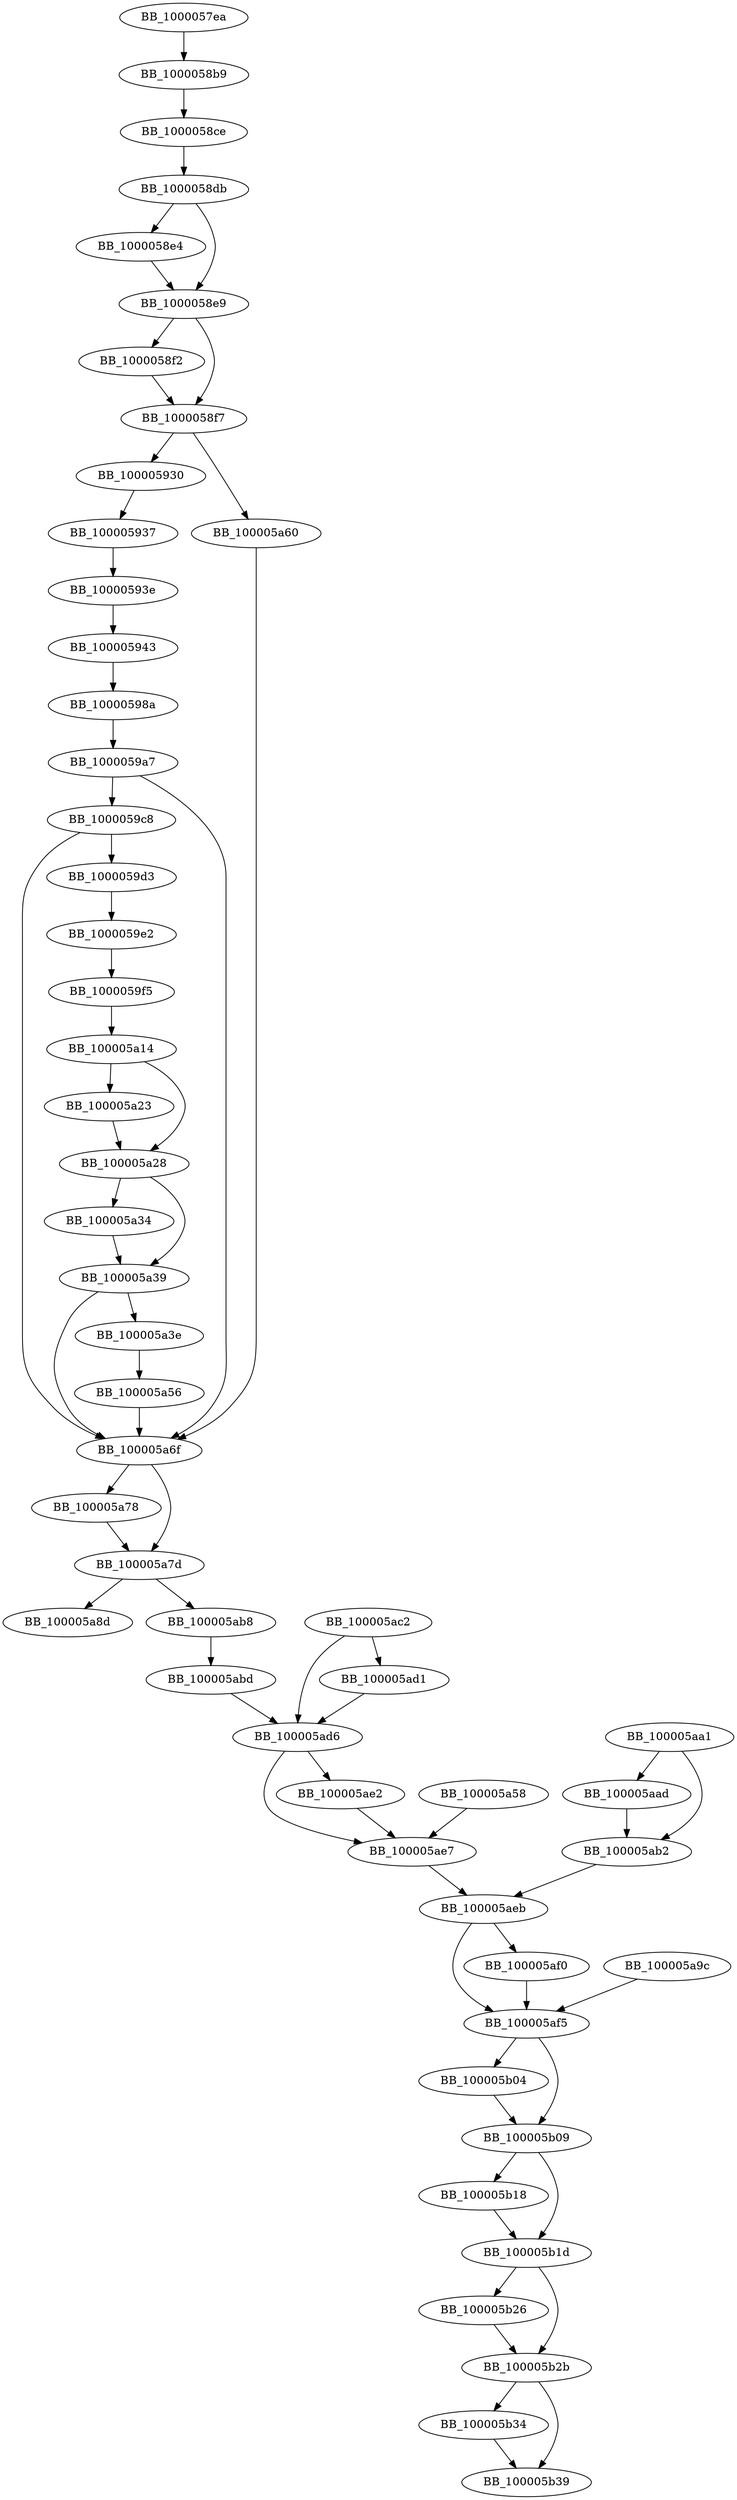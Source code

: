 DiGraph __ZN6PacketC2ESt6vectorIhSaIhEEhhi{
BB_1000057ea->BB_1000058b9
BB_1000058b9->BB_1000058ce
BB_1000058ce->BB_1000058db
BB_1000058db->BB_1000058e4
BB_1000058db->BB_1000058e9
BB_1000058e4->BB_1000058e9
BB_1000058e9->BB_1000058f2
BB_1000058e9->BB_1000058f7
BB_1000058f2->BB_1000058f7
BB_1000058f7->BB_100005930
BB_1000058f7->BB_100005a60
BB_100005930->BB_100005937
BB_100005937->BB_10000593e
BB_10000593e->BB_100005943
BB_100005943->BB_10000598a
BB_10000598a->BB_1000059a7
BB_1000059a7->BB_1000059c8
BB_1000059a7->BB_100005a6f
BB_1000059c8->BB_1000059d3
BB_1000059c8->BB_100005a6f
BB_1000059d3->BB_1000059e2
BB_1000059e2->BB_1000059f5
BB_1000059f5->BB_100005a14
BB_100005a14->BB_100005a23
BB_100005a14->BB_100005a28
BB_100005a23->BB_100005a28
BB_100005a28->BB_100005a34
BB_100005a28->BB_100005a39
BB_100005a34->BB_100005a39
BB_100005a39->BB_100005a3e
BB_100005a39->BB_100005a6f
BB_100005a3e->BB_100005a56
BB_100005a56->BB_100005a6f
BB_100005a58->BB_100005ae7
BB_100005a60->BB_100005a6f
BB_100005a6f->BB_100005a78
BB_100005a6f->BB_100005a7d
BB_100005a78->BB_100005a7d
BB_100005a7d->BB_100005a8d
BB_100005a7d->BB_100005ab8
BB_100005a9c->BB_100005af5
BB_100005aa1->BB_100005aad
BB_100005aa1->BB_100005ab2
BB_100005aad->BB_100005ab2
BB_100005ab2->BB_100005aeb
BB_100005ab8->BB_100005abd
BB_100005abd->BB_100005ad6
BB_100005ac2->BB_100005ad1
BB_100005ac2->BB_100005ad6
BB_100005ad1->BB_100005ad6
BB_100005ad6->BB_100005ae2
BB_100005ad6->BB_100005ae7
BB_100005ae2->BB_100005ae7
BB_100005ae7->BB_100005aeb
BB_100005aeb->BB_100005af0
BB_100005aeb->BB_100005af5
BB_100005af0->BB_100005af5
BB_100005af5->BB_100005b04
BB_100005af5->BB_100005b09
BB_100005b04->BB_100005b09
BB_100005b09->BB_100005b18
BB_100005b09->BB_100005b1d
BB_100005b18->BB_100005b1d
BB_100005b1d->BB_100005b26
BB_100005b1d->BB_100005b2b
BB_100005b26->BB_100005b2b
BB_100005b2b->BB_100005b34
BB_100005b2b->BB_100005b39
BB_100005b34->BB_100005b39
}
